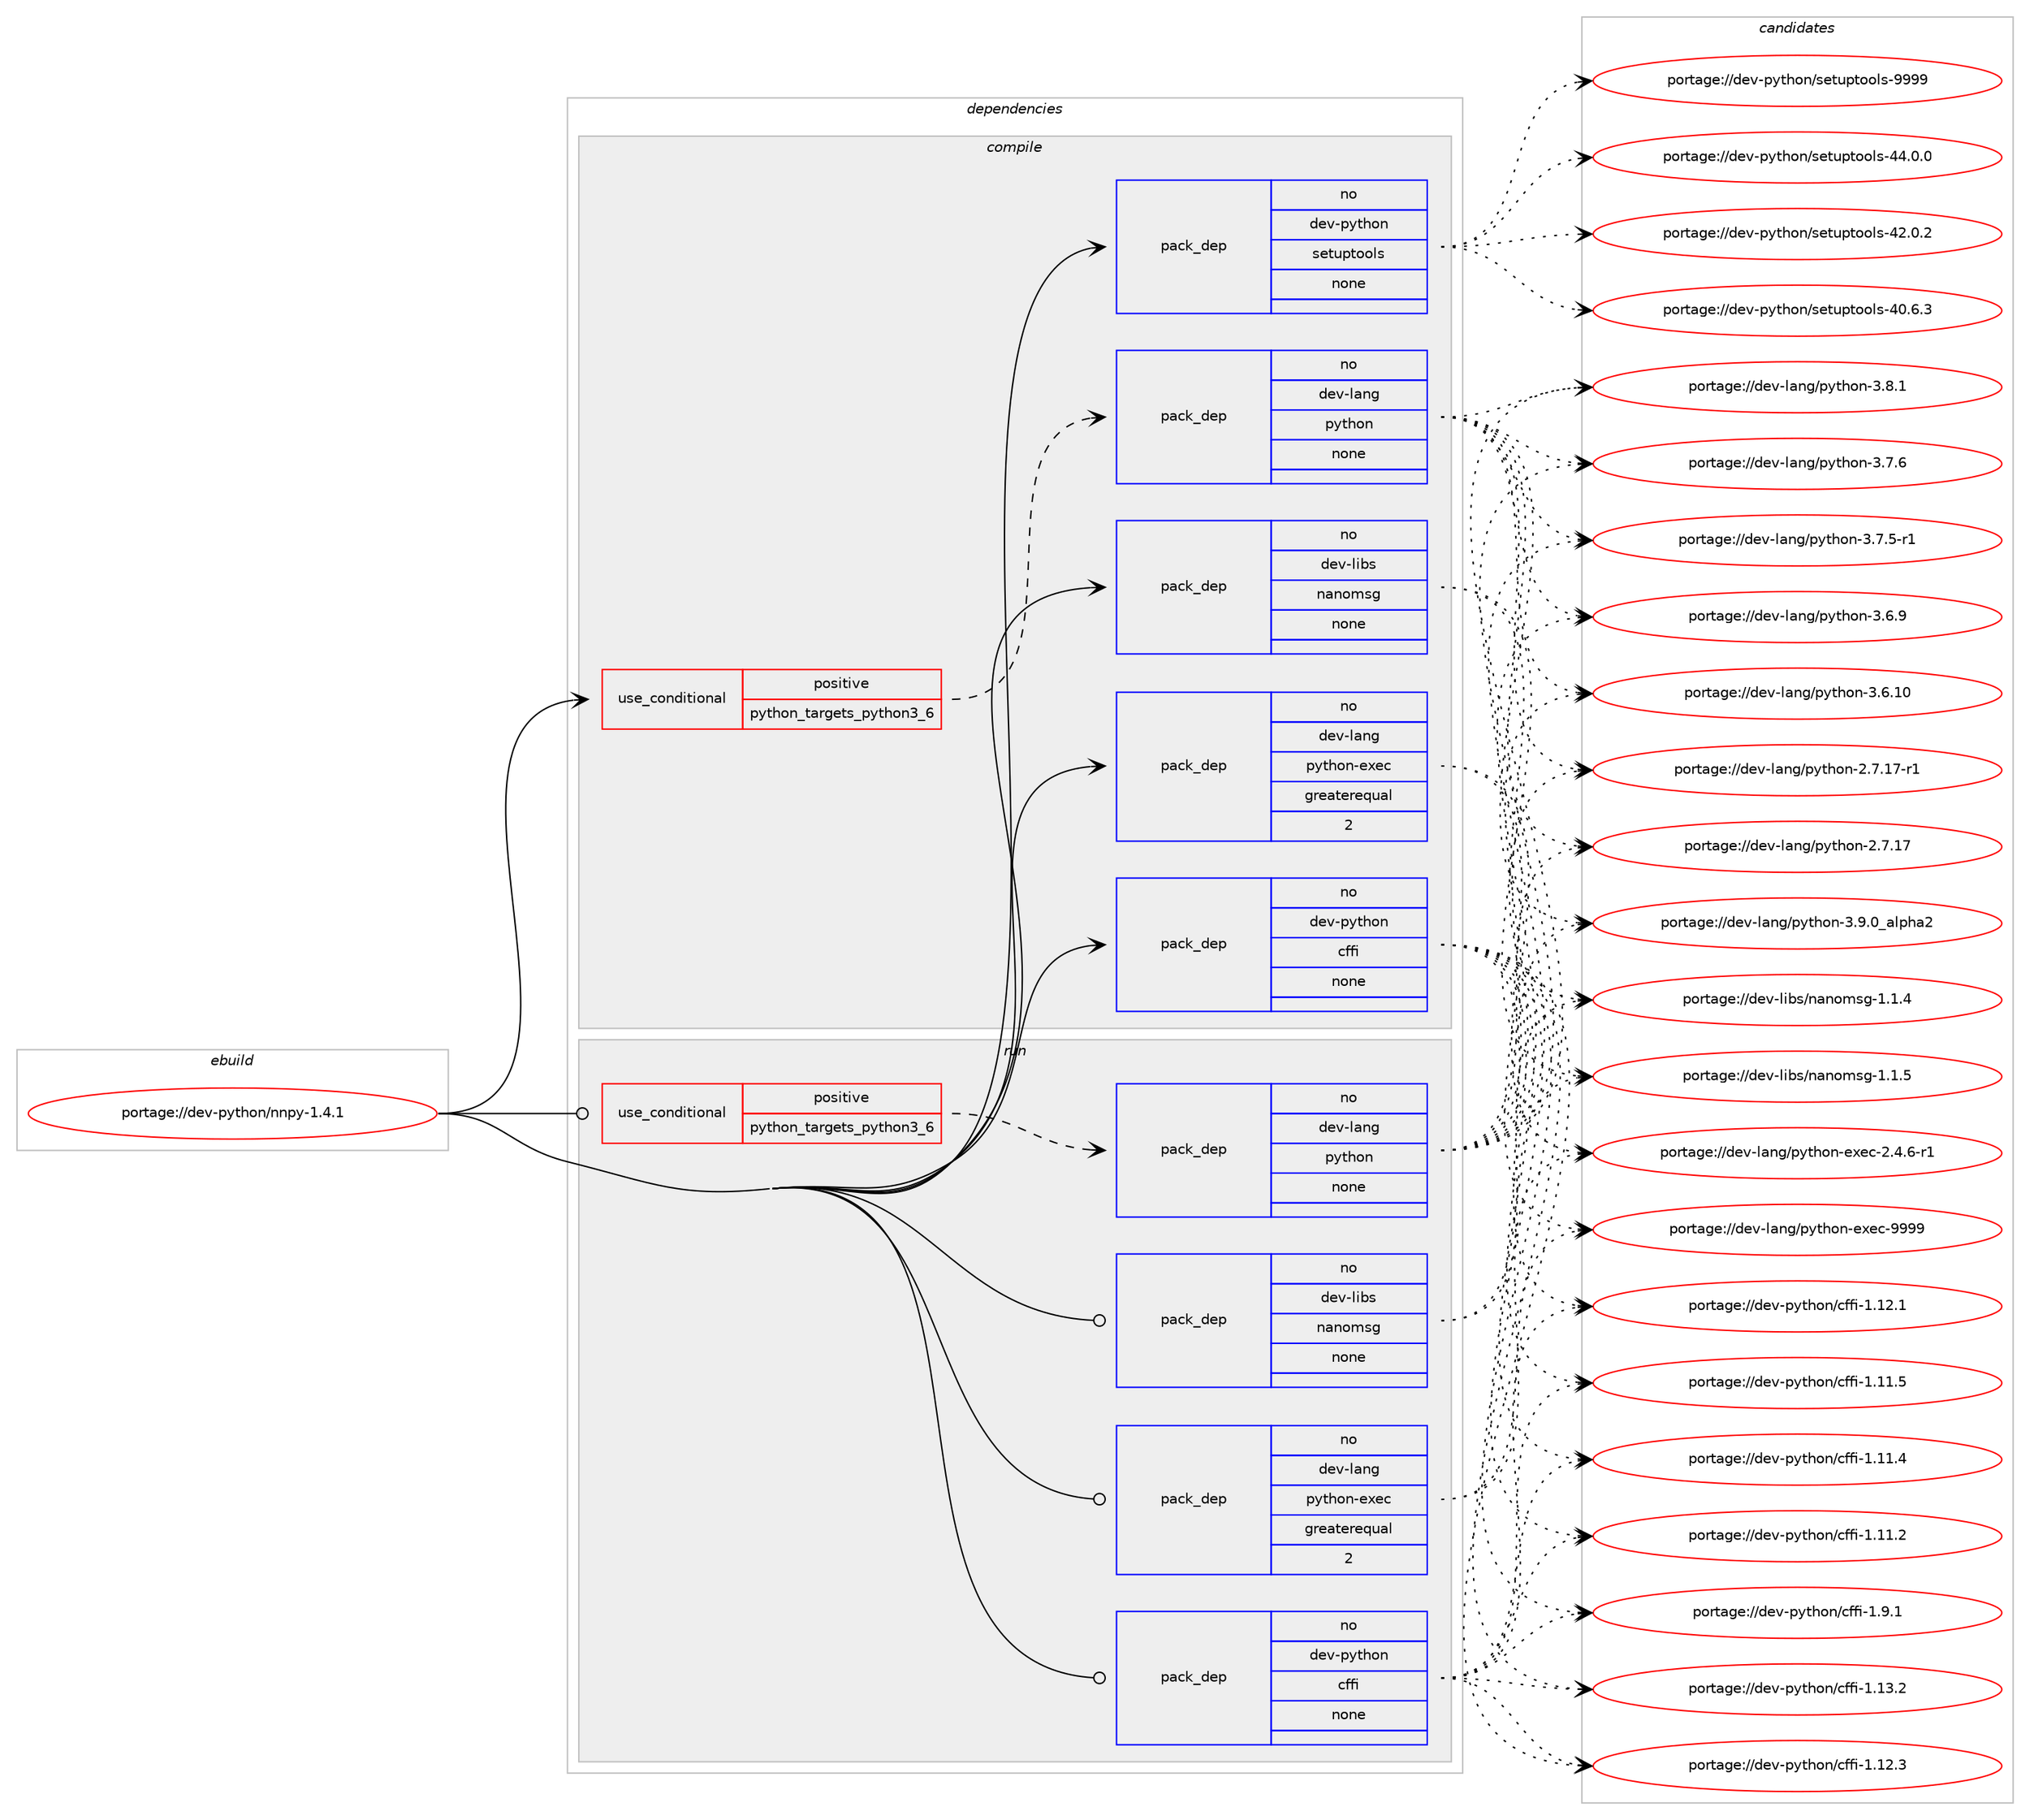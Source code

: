 digraph prolog {

# *************
# Graph options
# *************

newrank=true;
concentrate=true;
compound=true;
graph [rankdir=LR,fontname=Helvetica,fontsize=10,ranksep=1.5];#, ranksep=2.5, nodesep=0.2];
edge  [arrowhead=vee];
node  [fontname=Helvetica,fontsize=10];

# **********
# The ebuild
# **********

subgraph cluster_leftcol {
color=gray;
rank=same;
label=<<i>ebuild</i>>;
id [label="portage://dev-python/nnpy-1.4.1", color=red, width=4, href="../dev-python/nnpy-1.4.1.svg"];
}

# ****************
# The dependencies
# ****************

subgraph cluster_midcol {
color=gray;
label=<<i>dependencies</i>>;
subgraph cluster_compile {
fillcolor="#eeeeee";
style=filled;
label=<<i>compile</i>>;
subgraph cond112326 {
dependency448343 [label=<<TABLE BORDER="0" CELLBORDER="1" CELLSPACING="0" CELLPADDING="4"><TR><TD ROWSPAN="3" CELLPADDING="10">use_conditional</TD></TR><TR><TD>positive</TD></TR><TR><TD>python_targets_python3_6</TD></TR></TABLE>>, shape=none, color=red];
subgraph pack331041 {
dependency448344 [label=<<TABLE BORDER="0" CELLBORDER="1" CELLSPACING="0" CELLPADDING="4" WIDTH="220"><TR><TD ROWSPAN="6" CELLPADDING="30">pack_dep</TD></TR><TR><TD WIDTH="110">no</TD></TR><TR><TD>dev-lang</TD></TR><TR><TD>python</TD></TR><TR><TD>none</TD></TR><TR><TD></TD></TR></TABLE>>, shape=none, color=blue];
}
dependency448343:e -> dependency448344:w [weight=20,style="dashed",arrowhead="vee"];
}
id:e -> dependency448343:w [weight=20,style="solid",arrowhead="vee"];
subgraph pack331042 {
dependency448345 [label=<<TABLE BORDER="0" CELLBORDER="1" CELLSPACING="0" CELLPADDING="4" WIDTH="220"><TR><TD ROWSPAN="6" CELLPADDING="30">pack_dep</TD></TR><TR><TD WIDTH="110">no</TD></TR><TR><TD>dev-lang</TD></TR><TR><TD>python-exec</TD></TR><TR><TD>greaterequal</TD></TR><TR><TD>2</TD></TR></TABLE>>, shape=none, color=blue];
}
id:e -> dependency448345:w [weight=20,style="solid",arrowhead="vee"];
subgraph pack331043 {
dependency448346 [label=<<TABLE BORDER="0" CELLBORDER="1" CELLSPACING="0" CELLPADDING="4" WIDTH="220"><TR><TD ROWSPAN="6" CELLPADDING="30">pack_dep</TD></TR><TR><TD WIDTH="110">no</TD></TR><TR><TD>dev-libs</TD></TR><TR><TD>nanomsg</TD></TR><TR><TD>none</TD></TR><TR><TD></TD></TR></TABLE>>, shape=none, color=blue];
}
id:e -> dependency448346:w [weight=20,style="solid",arrowhead="vee"];
subgraph pack331044 {
dependency448347 [label=<<TABLE BORDER="0" CELLBORDER="1" CELLSPACING="0" CELLPADDING="4" WIDTH="220"><TR><TD ROWSPAN="6" CELLPADDING="30">pack_dep</TD></TR><TR><TD WIDTH="110">no</TD></TR><TR><TD>dev-python</TD></TR><TR><TD>cffi</TD></TR><TR><TD>none</TD></TR><TR><TD></TD></TR></TABLE>>, shape=none, color=blue];
}
id:e -> dependency448347:w [weight=20,style="solid",arrowhead="vee"];
subgraph pack331045 {
dependency448348 [label=<<TABLE BORDER="0" CELLBORDER="1" CELLSPACING="0" CELLPADDING="4" WIDTH="220"><TR><TD ROWSPAN="6" CELLPADDING="30">pack_dep</TD></TR><TR><TD WIDTH="110">no</TD></TR><TR><TD>dev-python</TD></TR><TR><TD>setuptools</TD></TR><TR><TD>none</TD></TR><TR><TD></TD></TR></TABLE>>, shape=none, color=blue];
}
id:e -> dependency448348:w [weight=20,style="solid",arrowhead="vee"];
}
subgraph cluster_compileandrun {
fillcolor="#eeeeee";
style=filled;
label=<<i>compile and run</i>>;
}
subgraph cluster_run {
fillcolor="#eeeeee";
style=filled;
label=<<i>run</i>>;
subgraph cond112327 {
dependency448349 [label=<<TABLE BORDER="0" CELLBORDER="1" CELLSPACING="0" CELLPADDING="4"><TR><TD ROWSPAN="3" CELLPADDING="10">use_conditional</TD></TR><TR><TD>positive</TD></TR><TR><TD>python_targets_python3_6</TD></TR></TABLE>>, shape=none, color=red];
subgraph pack331046 {
dependency448350 [label=<<TABLE BORDER="0" CELLBORDER="1" CELLSPACING="0" CELLPADDING="4" WIDTH="220"><TR><TD ROWSPAN="6" CELLPADDING="30">pack_dep</TD></TR><TR><TD WIDTH="110">no</TD></TR><TR><TD>dev-lang</TD></TR><TR><TD>python</TD></TR><TR><TD>none</TD></TR><TR><TD></TD></TR></TABLE>>, shape=none, color=blue];
}
dependency448349:e -> dependency448350:w [weight=20,style="dashed",arrowhead="vee"];
}
id:e -> dependency448349:w [weight=20,style="solid",arrowhead="odot"];
subgraph pack331047 {
dependency448351 [label=<<TABLE BORDER="0" CELLBORDER="1" CELLSPACING="0" CELLPADDING="4" WIDTH="220"><TR><TD ROWSPAN="6" CELLPADDING="30">pack_dep</TD></TR><TR><TD WIDTH="110">no</TD></TR><TR><TD>dev-lang</TD></TR><TR><TD>python-exec</TD></TR><TR><TD>greaterequal</TD></TR><TR><TD>2</TD></TR></TABLE>>, shape=none, color=blue];
}
id:e -> dependency448351:w [weight=20,style="solid",arrowhead="odot"];
subgraph pack331048 {
dependency448352 [label=<<TABLE BORDER="0" CELLBORDER="1" CELLSPACING="0" CELLPADDING="4" WIDTH="220"><TR><TD ROWSPAN="6" CELLPADDING="30">pack_dep</TD></TR><TR><TD WIDTH="110">no</TD></TR><TR><TD>dev-libs</TD></TR><TR><TD>nanomsg</TD></TR><TR><TD>none</TD></TR><TR><TD></TD></TR></TABLE>>, shape=none, color=blue];
}
id:e -> dependency448352:w [weight=20,style="solid",arrowhead="odot"];
subgraph pack331049 {
dependency448353 [label=<<TABLE BORDER="0" CELLBORDER="1" CELLSPACING="0" CELLPADDING="4" WIDTH="220"><TR><TD ROWSPAN="6" CELLPADDING="30">pack_dep</TD></TR><TR><TD WIDTH="110">no</TD></TR><TR><TD>dev-python</TD></TR><TR><TD>cffi</TD></TR><TR><TD>none</TD></TR><TR><TD></TD></TR></TABLE>>, shape=none, color=blue];
}
id:e -> dependency448353:w [weight=20,style="solid",arrowhead="odot"];
}
}

# **************
# The candidates
# **************

subgraph cluster_choices {
rank=same;
color=gray;
label=<<i>candidates</i>>;

subgraph choice331041 {
color=black;
nodesep=1;
choice10010111845108971101034711212111610411111045514657464895971081121049750 [label="portage://dev-lang/python-3.9.0_alpha2", color=red, width=4,href="../dev-lang/python-3.9.0_alpha2.svg"];
choice100101118451089711010347112121116104111110455146564649 [label="portage://dev-lang/python-3.8.1", color=red, width=4,href="../dev-lang/python-3.8.1.svg"];
choice100101118451089711010347112121116104111110455146554654 [label="portage://dev-lang/python-3.7.6", color=red, width=4,href="../dev-lang/python-3.7.6.svg"];
choice1001011184510897110103471121211161041111104551465546534511449 [label="portage://dev-lang/python-3.7.5-r1", color=red, width=4,href="../dev-lang/python-3.7.5-r1.svg"];
choice100101118451089711010347112121116104111110455146544657 [label="portage://dev-lang/python-3.6.9", color=red, width=4,href="../dev-lang/python-3.6.9.svg"];
choice10010111845108971101034711212111610411111045514654464948 [label="portage://dev-lang/python-3.6.10", color=red, width=4,href="../dev-lang/python-3.6.10.svg"];
choice100101118451089711010347112121116104111110455046554649554511449 [label="portage://dev-lang/python-2.7.17-r1", color=red, width=4,href="../dev-lang/python-2.7.17-r1.svg"];
choice10010111845108971101034711212111610411111045504655464955 [label="portage://dev-lang/python-2.7.17", color=red, width=4,href="../dev-lang/python-2.7.17.svg"];
dependency448344:e -> choice10010111845108971101034711212111610411111045514657464895971081121049750:w [style=dotted,weight="100"];
dependency448344:e -> choice100101118451089711010347112121116104111110455146564649:w [style=dotted,weight="100"];
dependency448344:e -> choice100101118451089711010347112121116104111110455146554654:w [style=dotted,weight="100"];
dependency448344:e -> choice1001011184510897110103471121211161041111104551465546534511449:w [style=dotted,weight="100"];
dependency448344:e -> choice100101118451089711010347112121116104111110455146544657:w [style=dotted,weight="100"];
dependency448344:e -> choice10010111845108971101034711212111610411111045514654464948:w [style=dotted,weight="100"];
dependency448344:e -> choice100101118451089711010347112121116104111110455046554649554511449:w [style=dotted,weight="100"];
dependency448344:e -> choice10010111845108971101034711212111610411111045504655464955:w [style=dotted,weight="100"];
}
subgraph choice331042 {
color=black;
nodesep=1;
choice10010111845108971101034711212111610411111045101120101994557575757 [label="portage://dev-lang/python-exec-9999", color=red, width=4,href="../dev-lang/python-exec-9999.svg"];
choice10010111845108971101034711212111610411111045101120101994550465246544511449 [label="portage://dev-lang/python-exec-2.4.6-r1", color=red, width=4,href="../dev-lang/python-exec-2.4.6-r1.svg"];
dependency448345:e -> choice10010111845108971101034711212111610411111045101120101994557575757:w [style=dotted,weight="100"];
dependency448345:e -> choice10010111845108971101034711212111610411111045101120101994550465246544511449:w [style=dotted,weight="100"];
}
subgraph choice331043 {
color=black;
nodesep=1;
choice10010111845108105981154711097110111109115103454946494653 [label="portage://dev-libs/nanomsg-1.1.5", color=red, width=4,href="../dev-libs/nanomsg-1.1.5.svg"];
choice10010111845108105981154711097110111109115103454946494652 [label="portage://dev-libs/nanomsg-1.1.4", color=red, width=4,href="../dev-libs/nanomsg-1.1.4.svg"];
dependency448346:e -> choice10010111845108105981154711097110111109115103454946494653:w [style=dotted,weight="100"];
dependency448346:e -> choice10010111845108105981154711097110111109115103454946494652:w [style=dotted,weight="100"];
}
subgraph choice331044 {
color=black;
nodesep=1;
choice100101118451121211161041111104799102102105454946574649 [label="portage://dev-python/cffi-1.9.1", color=red, width=4,href="../dev-python/cffi-1.9.1.svg"];
choice10010111845112121116104111110479910210210545494649514650 [label="portage://dev-python/cffi-1.13.2", color=red, width=4,href="../dev-python/cffi-1.13.2.svg"];
choice10010111845112121116104111110479910210210545494649504651 [label="portage://dev-python/cffi-1.12.3", color=red, width=4,href="../dev-python/cffi-1.12.3.svg"];
choice10010111845112121116104111110479910210210545494649504649 [label="portage://dev-python/cffi-1.12.1", color=red, width=4,href="../dev-python/cffi-1.12.1.svg"];
choice10010111845112121116104111110479910210210545494649494653 [label="portage://dev-python/cffi-1.11.5", color=red, width=4,href="../dev-python/cffi-1.11.5.svg"];
choice10010111845112121116104111110479910210210545494649494652 [label="portage://dev-python/cffi-1.11.4", color=red, width=4,href="../dev-python/cffi-1.11.4.svg"];
choice10010111845112121116104111110479910210210545494649494650 [label="portage://dev-python/cffi-1.11.2", color=red, width=4,href="../dev-python/cffi-1.11.2.svg"];
dependency448347:e -> choice100101118451121211161041111104799102102105454946574649:w [style=dotted,weight="100"];
dependency448347:e -> choice10010111845112121116104111110479910210210545494649514650:w [style=dotted,weight="100"];
dependency448347:e -> choice10010111845112121116104111110479910210210545494649504651:w [style=dotted,weight="100"];
dependency448347:e -> choice10010111845112121116104111110479910210210545494649504649:w [style=dotted,weight="100"];
dependency448347:e -> choice10010111845112121116104111110479910210210545494649494653:w [style=dotted,weight="100"];
dependency448347:e -> choice10010111845112121116104111110479910210210545494649494652:w [style=dotted,weight="100"];
dependency448347:e -> choice10010111845112121116104111110479910210210545494649494650:w [style=dotted,weight="100"];
}
subgraph choice331045 {
color=black;
nodesep=1;
choice10010111845112121116104111110471151011161171121161111111081154557575757 [label="portage://dev-python/setuptools-9999", color=red, width=4,href="../dev-python/setuptools-9999.svg"];
choice100101118451121211161041111104711510111611711211611111110811545525246484648 [label="portage://dev-python/setuptools-44.0.0", color=red, width=4,href="../dev-python/setuptools-44.0.0.svg"];
choice100101118451121211161041111104711510111611711211611111110811545525046484650 [label="portage://dev-python/setuptools-42.0.2", color=red, width=4,href="../dev-python/setuptools-42.0.2.svg"];
choice100101118451121211161041111104711510111611711211611111110811545524846544651 [label="portage://dev-python/setuptools-40.6.3", color=red, width=4,href="../dev-python/setuptools-40.6.3.svg"];
dependency448348:e -> choice10010111845112121116104111110471151011161171121161111111081154557575757:w [style=dotted,weight="100"];
dependency448348:e -> choice100101118451121211161041111104711510111611711211611111110811545525246484648:w [style=dotted,weight="100"];
dependency448348:e -> choice100101118451121211161041111104711510111611711211611111110811545525046484650:w [style=dotted,weight="100"];
dependency448348:e -> choice100101118451121211161041111104711510111611711211611111110811545524846544651:w [style=dotted,weight="100"];
}
subgraph choice331046 {
color=black;
nodesep=1;
choice10010111845108971101034711212111610411111045514657464895971081121049750 [label="portage://dev-lang/python-3.9.0_alpha2", color=red, width=4,href="../dev-lang/python-3.9.0_alpha2.svg"];
choice100101118451089711010347112121116104111110455146564649 [label="portage://dev-lang/python-3.8.1", color=red, width=4,href="../dev-lang/python-3.8.1.svg"];
choice100101118451089711010347112121116104111110455146554654 [label="portage://dev-lang/python-3.7.6", color=red, width=4,href="../dev-lang/python-3.7.6.svg"];
choice1001011184510897110103471121211161041111104551465546534511449 [label="portage://dev-lang/python-3.7.5-r1", color=red, width=4,href="../dev-lang/python-3.7.5-r1.svg"];
choice100101118451089711010347112121116104111110455146544657 [label="portage://dev-lang/python-3.6.9", color=red, width=4,href="../dev-lang/python-3.6.9.svg"];
choice10010111845108971101034711212111610411111045514654464948 [label="portage://dev-lang/python-3.6.10", color=red, width=4,href="../dev-lang/python-3.6.10.svg"];
choice100101118451089711010347112121116104111110455046554649554511449 [label="portage://dev-lang/python-2.7.17-r1", color=red, width=4,href="../dev-lang/python-2.7.17-r1.svg"];
choice10010111845108971101034711212111610411111045504655464955 [label="portage://dev-lang/python-2.7.17", color=red, width=4,href="../dev-lang/python-2.7.17.svg"];
dependency448350:e -> choice10010111845108971101034711212111610411111045514657464895971081121049750:w [style=dotted,weight="100"];
dependency448350:e -> choice100101118451089711010347112121116104111110455146564649:w [style=dotted,weight="100"];
dependency448350:e -> choice100101118451089711010347112121116104111110455146554654:w [style=dotted,weight="100"];
dependency448350:e -> choice1001011184510897110103471121211161041111104551465546534511449:w [style=dotted,weight="100"];
dependency448350:e -> choice100101118451089711010347112121116104111110455146544657:w [style=dotted,weight="100"];
dependency448350:e -> choice10010111845108971101034711212111610411111045514654464948:w [style=dotted,weight="100"];
dependency448350:e -> choice100101118451089711010347112121116104111110455046554649554511449:w [style=dotted,weight="100"];
dependency448350:e -> choice10010111845108971101034711212111610411111045504655464955:w [style=dotted,weight="100"];
}
subgraph choice331047 {
color=black;
nodesep=1;
choice10010111845108971101034711212111610411111045101120101994557575757 [label="portage://dev-lang/python-exec-9999", color=red, width=4,href="../dev-lang/python-exec-9999.svg"];
choice10010111845108971101034711212111610411111045101120101994550465246544511449 [label="portage://dev-lang/python-exec-2.4.6-r1", color=red, width=4,href="../dev-lang/python-exec-2.4.6-r1.svg"];
dependency448351:e -> choice10010111845108971101034711212111610411111045101120101994557575757:w [style=dotted,weight="100"];
dependency448351:e -> choice10010111845108971101034711212111610411111045101120101994550465246544511449:w [style=dotted,weight="100"];
}
subgraph choice331048 {
color=black;
nodesep=1;
choice10010111845108105981154711097110111109115103454946494653 [label="portage://dev-libs/nanomsg-1.1.5", color=red, width=4,href="../dev-libs/nanomsg-1.1.5.svg"];
choice10010111845108105981154711097110111109115103454946494652 [label="portage://dev-libs/nanomsg-1.1.4", color=red, width=4,href="../dev-libs/nanomsg-1.1.4.svg"];
dependency448352:e -> choice10010111845108105981154711097110111109115103454946494653:w [style=dotted,weight="100"];
dependency448352:e -> choice10010111845108105981154711097110111109115103454946494652:w [style=dotted,weight="100"];
}
subgraph choice331049 {
color=black;
nodesep=1;
choice100101118451121211161041111104799102102105454946574649 [label="portage://dev-python/cffi-1.9.1", color=red, width=4,href="../dev-python/cffi-1.9.1.svg"];
choice10010111845112121116104111110479910210210545494649514650 [label="portage://dev-python/cffi-1.13.2", color=red, width=4,href="../dev-python/cffi-1.13.2.svg"];
choice10010111845112121116104111110479910210210545494649504651 [label="portage://dev-python/cffi-1.12.3", color=red, width=4,href="../dev-python/cffi-1.12.3.svg"];
choice10010111845112121116104111110479910210210545494649504649 [label="portage://dev-python/cffi-1.12.1", color=red, width=4,href="../dev-python/cffi-1.12.1.svg"];
choice10010111845112121116104111110479910210210545494649494653 [label="portage://dev-python/cffi-1.11.5", color=red, width=4,href="../dev-python/cffi-1.11.5.svg"];
choice10010111845112121116104111110479910210210545494649494652 [label="portage://dev-python/cffi-1.11.4", color=red, width=4,href="../dev-python/cffi-1.11.4.svg"];
choice10010111845112121116104111110479910210210545494649494650 [label="portage://dev-python/cffi-1.11.2", color=red, width=4,href="../dev-python/cffi-1.11.2.svg"];
dependency448353:e -> choice100101118451121211161041111104799102102105454946574649:w [style=dotted,weight="100"];
dependency448353:e -> choice10010111845112121116104111110479910210210545494649514650:w [style=dotted,weight="100"];
dependency448353:e -> choice10010111845112121116104111110479910210210545494649504651:w [style=dotted,weight="100"];
dependency448353:e -> choice10010111845112121116104111110479910210210545494649504649:w [style=dotted,weight="100"];
dependency448353:e -> choice10010111845112121116104111110479910210210545494649494653:w [style=dotted,weight="100"];
dependency448353:e -> choice10010111845112121116104111110479910210210545494649494652:w [style=dotted,weight="100"];
dependency448353:e -> choice10010111845112121116104111110479910210210545494649494650:w [style=dotted,weight="100"];
}
}

}
